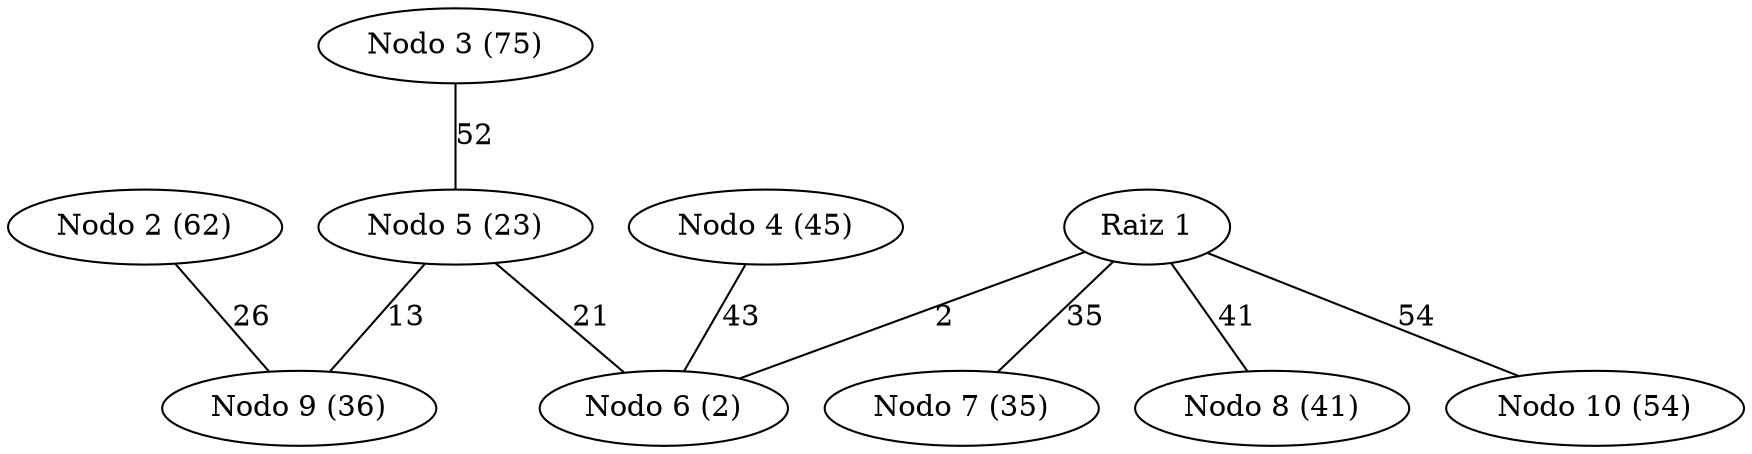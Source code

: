 graph arbol_dijkstra_G_1 {
    "1" [label="Raiz 1"];
    "6" [label="Nodo 6 (2)"];
    "5" [label="Nodo 5 (23)"];
    "7" [label="Nodo 7 (35)"];
    "9" [label="Nodo 9 (36)"];
    "8" [label="Nodo 8 (41)"];
    "4" [label="Nodo 4 (45)"];
    "10" [label="Nodo 10 (54)"];
    "2" [label="Nodo 2 (62)"];
    "3" [label="Nodo 3 (75)"];
    2 -- 9 [label="26"];
    3 -- 5 [label="52"];
    4 -- 6 [label="43"];
    5 -- 6 [label="21"];
    1 -- 6 [label="2"];
    1 -- 7 [label="35"];
    1 -- 8 [label="41"];
    5 -- 9 [label="13"];
    1 -- 10 [label="54"];
}